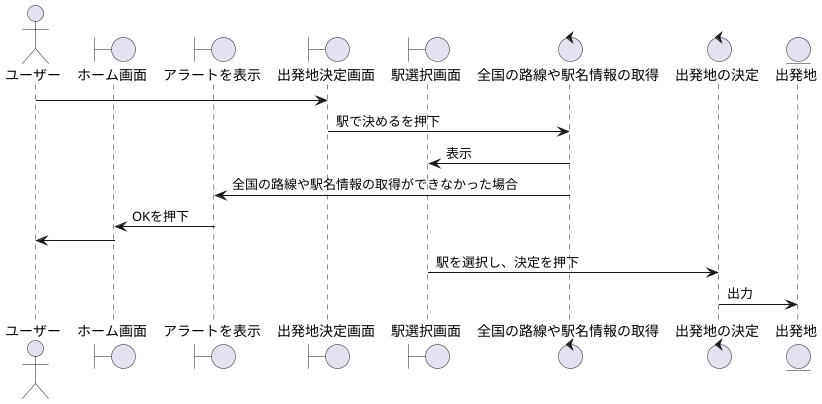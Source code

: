 @startuml

actor ユーザー

boundary ホーム画面
boundary アラートを表示
boundary 出発地決定画面
boundary 駅選択画面

control 全国の路線や駅名情報の取得
control 出発地の決定

entity 出発地

ユーザー -> 出発地決定画面
出発地決定画面 -> 全国の路線や駅名情報の取得 : 駅で決めるを押下
全国の路線や駅名情報の取得 -> 駅選択画面 : 表示
全国の路線や駅名情報の取得 -> アラートを表示 : 全国の路線や駅名情報の取得ができなかった場合
アラートを表示 -> ホーム画面 : OKを押下
ホーム画面 -> ユーザー
駅選択画面 -> 出発地の決定 : 駅を選択し、決定を押下
出発地の決定 -> 出発地 : 出力

@enduml